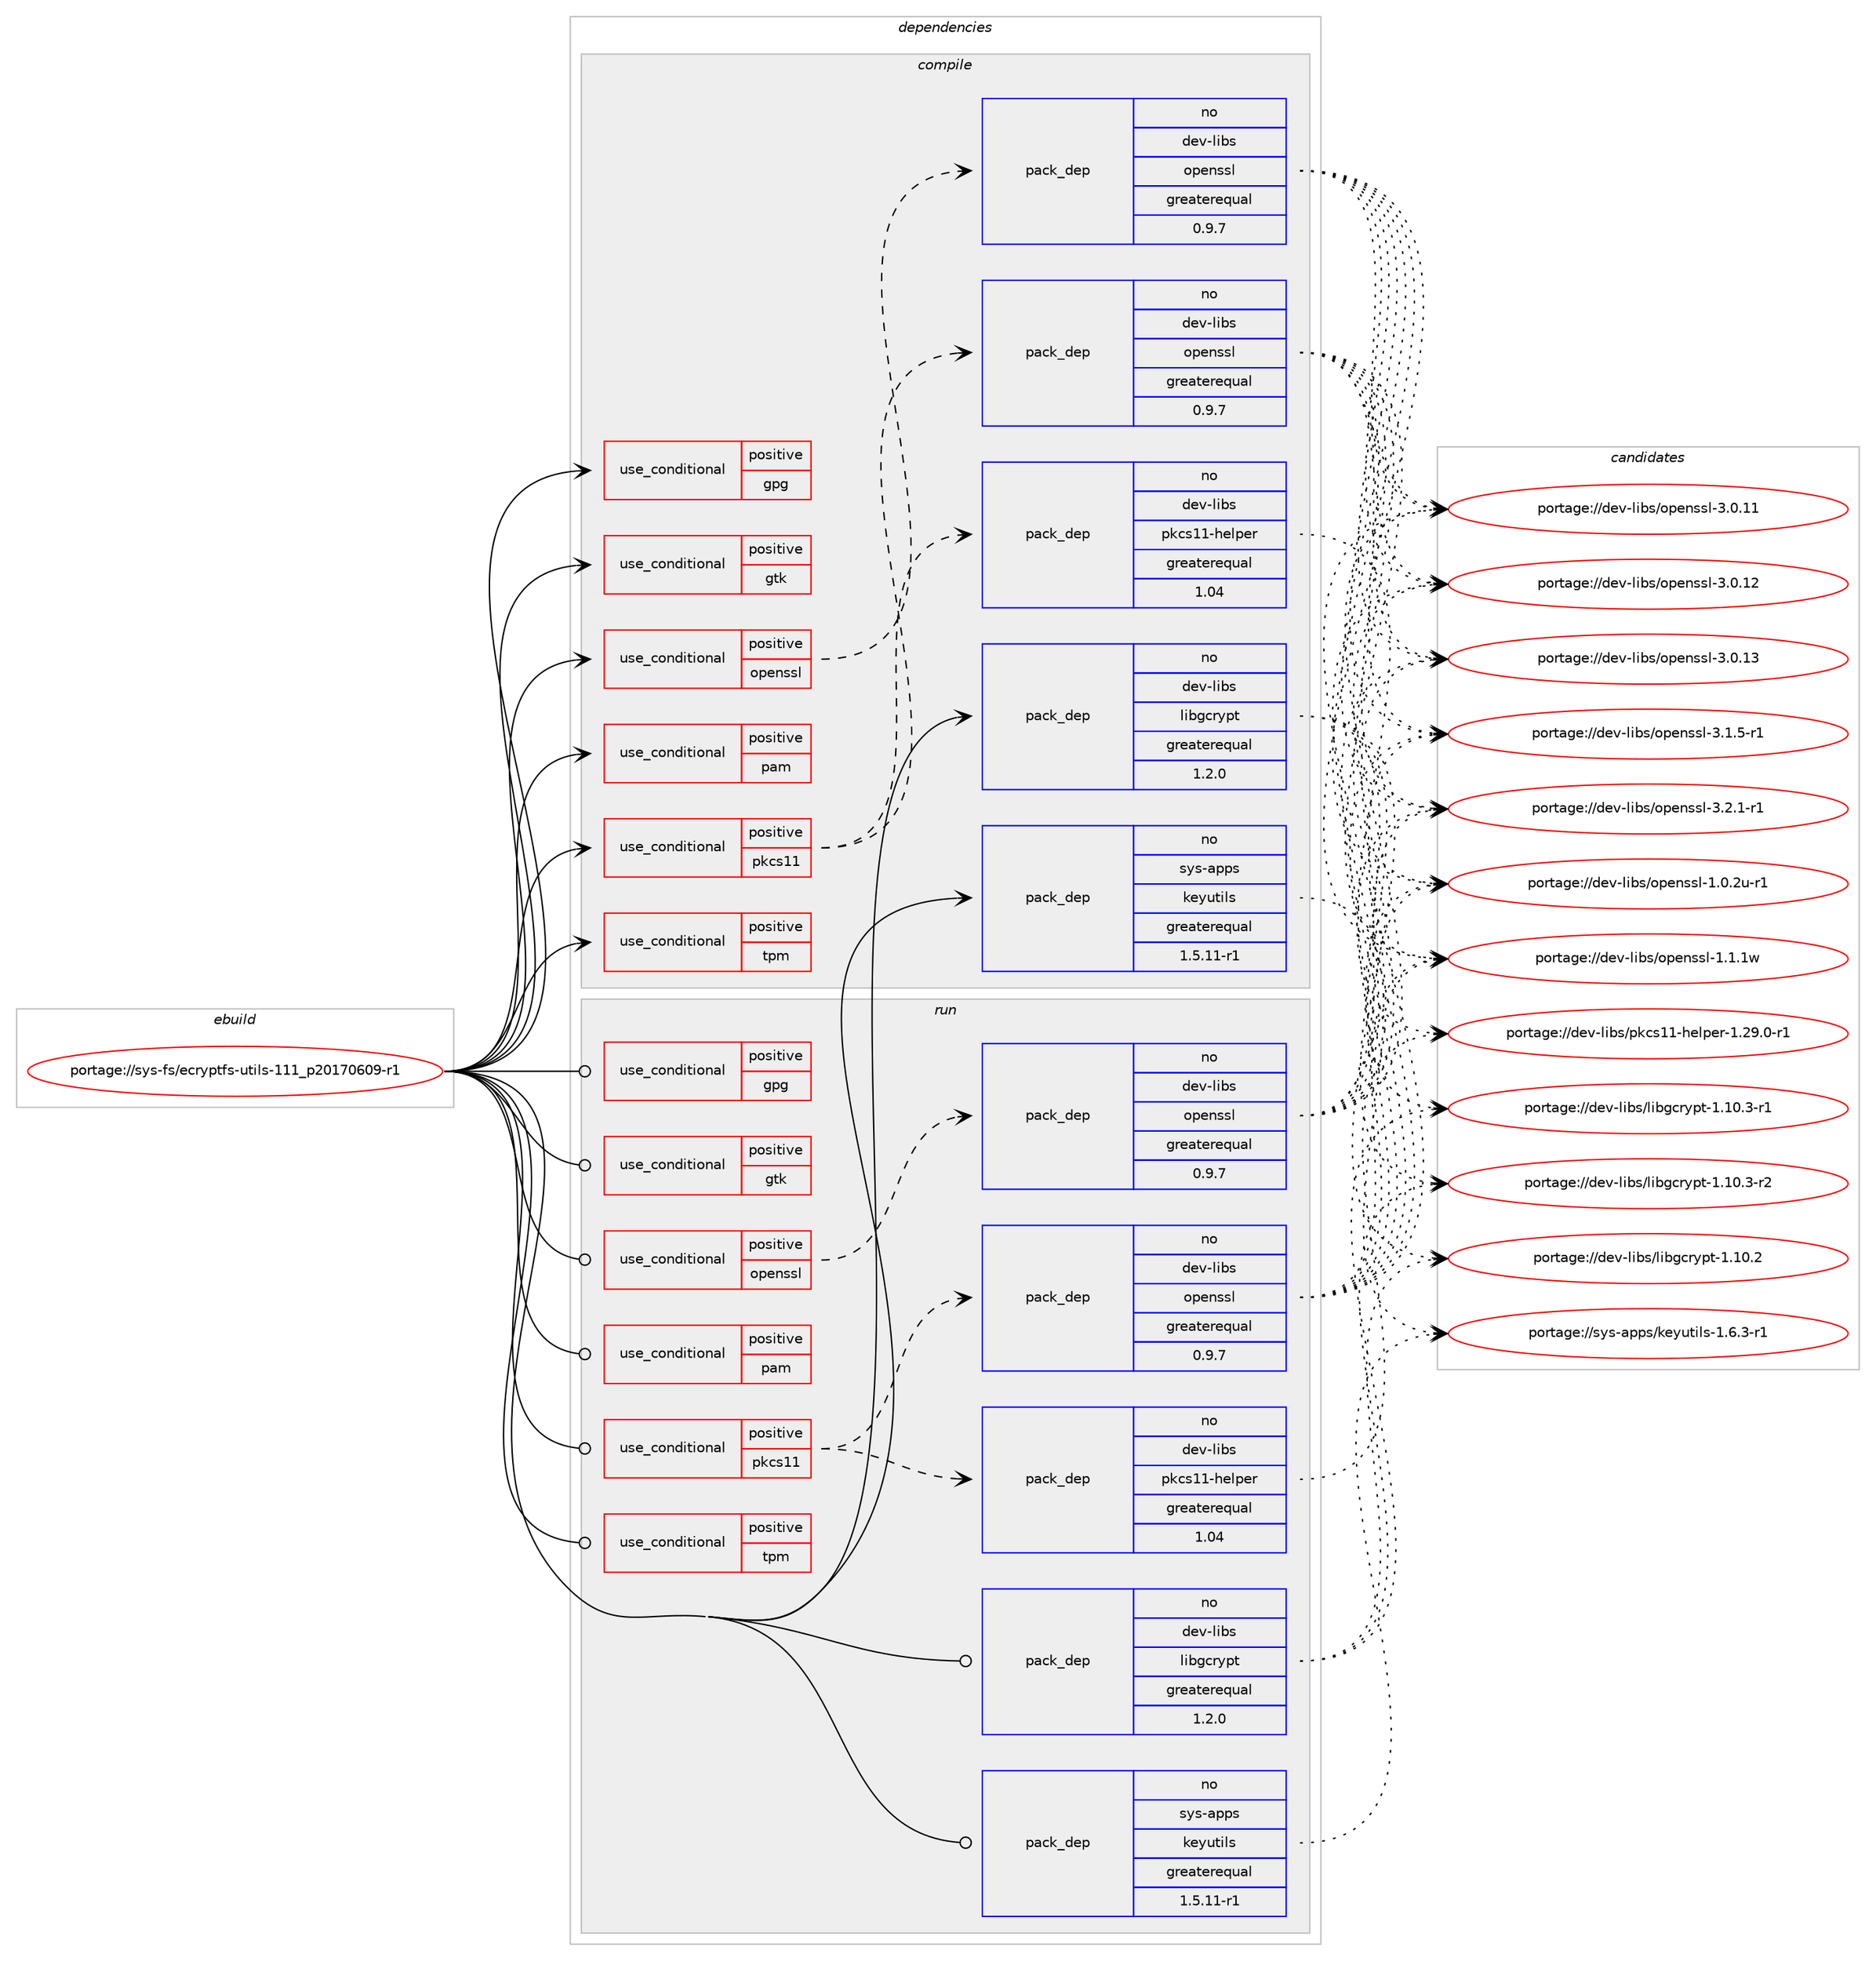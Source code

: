 digraph prolog {

# *************
# Graph options
# *************

newrank=true;
concentrate=true;
compound=true;
graph [rankdir=LR,fontname=Helvetica,fontsize=10,ranksep=1.5];#, ranksep=2.5, nodesep=0.2];
edge  [arrowhead=vee];
node  [fontname=Helvetica,fontsize=10];

# **********
# The ebuild
# **********

subgraph cluster_leftcol {
color=gray;
rank=same;
label=<<i>ebuild</i>>;
id [label="portage://sys-fs/ecryptfs-utils-111_p20170609-r1", color=red, width=4, href="../sys-fs/ecryptfs-utils-111_p20170609-r1.svg"];
}

# ****************
# The dependencies
# ****************

subgraph cluster_midcol {
color=gray;
label=<<i>dependencies</i>>;
subgraph cluster_compile {
fillcolor="#eeeeee";
style=filled;
label=<<i>compile</i>>;
subgraph cond5808 {
dependency8075 [label=<<TABLE BORDER="0" CELLBORDER="1" CELLSPACING="0" CELLPADDING="4"><TR><TD ROWSPAN="3" CELLPADDING="10">use_conditional</TD></TR><TR><TD>positive</TD></TR><TR><TD>gpg</TD></TR></TABLE>>, shape=none, color=red];
# *** BEGIN UNKNOWN DEPENDENCY TYPE (TODO) ***
# dependency8075 -> package_dependency(portage://sys-fs/ecryptfs-utils-111_p20170609-r1,install,no,app-crypt,gpgme,none,[,,],any_same_slot,[])
# *** END UNKNOWN DEPENDENCY TYPE (TODO) ***

}
id:e -> dependency8075:w [weight=20,style="solid",arrowhead="vee"];
subgraph cond5809 {
dependency8076 [label=<<TABLE BORDER="0" CELLBORDER="1" CELLSPACING="0" CELLPADDING="4"><TR><TD ROWSPAN="3" CELLPADDING="10">use_conditional</TD></TR><TR><TD>positive</TD></TR><TR><TD>gtk</TD></TR></TABLE>>, shape=none, color=red];
# *** BEGIN UNKNOWN DEPENDENCY TYPE (TODO) ***
# dependency8076 -> package_dependency(portage://sys-fs/ecryptfs-utils-111_p20170609-r1,install,no,x11-libs,gtk+,none,[,,],[slot(2)],[])
# *** END UNKNOWN DEPENDENCY TYPE (TODO) ***

}
id:e -> dependency8076:w [weight=20,style="solid",arrowhead="vee"];
subgraph cond5810 {
dependency8077 [label=<<TABLE BORDER="0" CELLBORDER="1" CELLSPACING="0" CELLPADDING="4"><TR><TD ROWSPAN="3" CELLPADDING="10">use_conditional</TD></TR><TR><TD>positive</TD></TR><TR><TD>openssl</TD></TR></TABLE>>, shape=none, color=red];
subgraph pack2197 {
dependency8078 [label=<<TABLE BORDER="0" CELLBORDER="1" CELLSPACING="0" CELLPADDING="4" WIDTH="220"><TR><TD ROWSPAN="6" CELLPADDING="30">pack_dep</TD></TR><TR><TD WIDTH="110">no</TD></TR><TR><TD>dev-libs</TD></TR><TR><TD>openssl</TD></TR><TR><TD>greaterequal</TD></TR><TR><TD>0.9.7</TD></TR></TABLE>>, shape=none, color=blue];
}
dependency8077:e -> dependency8078:w [weight=20,style="dashed",arrowhead="vee"];
}
id:e -> dependency8077:w [weight=20,style="solid",arrowhead="vee"];
subgraph cond5811 {
dependency8079 [label=<<TABLE BORDER="0" CELLBORDER="1" CELLSPACING="0" CELLPADDING="4"><TR><TD ROWSPAN="3" CELLPADDING="10">use_conditional</TD></TR><TR><TD>positive</TD></TR><TR><TD>pam</TD></TR></TABLE>>, shape=none, color=red];
# *** BEGIN UNKNOWN DEPENDENCY TYPE (TODO) ***
# dependency8079 -> package_dependency(portage://sys-fs/ecryptfs-utils-111_p20170609-r1,install,no,sys-libs,pam,none,[,,],[],[])
# *** END UNKNOWN DEPENDENCY TYPE (TODO) ***

}
id:e -> dependency8079:w [weight=20,style="solid",arrowhead="vee"];
subgraph cond5812 {
dependency8080 [label=<<TABLE BORDER="0" CELLBORDER="1" CELLSPACING="0" CELLPADDING="4"><TR><TD ROWSPAN="3" CELLPADDING="10">use_conditional</TD></TR><TR><TD>positive</TD></TR><TR><TD>pkcs11</TD></TR></TABLE>>, shape=none, color=red];
subgraph pack2198 {
dependency8081 [label=<<TABLE BORDER="0" CELLBORDER="1" CELLSPACING="0" CELLPADDING="4" WIDTH="220"><TR><TD ROWSPAN="6" CELLPADDING="30">pack_dep</TD></TR><TR><TD WIDTH="110">no</TD></TR><TR><TD>dev-libs</TD></TR><TR><TD>openssl</TD></TR><TR><TD>greaterequal</TD></TR><TR><TD>0.9.7</TD></TR></TABLE>>, shape=none, color=blue];
}
dependency8080:e -> dependency8081:w [weight=20,style="dashed",arrowhead="vee"];
subgraph pack2199 {
dependency8082 [label=<<TABLE BORDER="0" CELLBORDER="1" CELLSPACING="0" CELLPADDING="4" WIDTH="220"><TR><TD ROWSPAN="6" CELLPADDING="30">pack_dep</TD></TR><TR><TD WIDTH="110">no</TD></TR><TR><TD>dev-libs</TD></TR><TR><TD>pkcs11-helper</TD></TR><TR><TD>greaterequal</TD></TR><TR><TD>1.04</TD></TR></TABLE>>, shape=none, color=blue];
}
dependency8080:e -> dependency8082:w [weight=20,style="dashed",arrowhead="vee"];
}
id:e -> dependency8080:w [weight=20,style="solid",arrowhead="vee"];
subgraph cond5813 {
dependency8083 [label=<<TABLE BORDER="0" CELLBORDER="1" CELLSPACING="0" CELLPADDING="4"><TR><TD ROWSPAN="3" CELLPADDING="10">use_conditional</TD></TR><TR><TD>positive</TD></TR><TR><TD>tpm</TD></TR></TABLE>>, shape=none, color=red];
# *** BEGIN UNKNOWN DEPENDENCY TYPE (TODO) ***
# dependency8083 -> package_dependency(portage://sys-fs/ecryptfs-utils-111_p20170609-r1,install,no,app-crypt,trousers,none,[,,],[],[])
# *** END UNKNOWN DEPENDENCY TYPE (TODO) ***

}
id:e -> dependency8083:w [weight=20,style="solid",arrowhead="vee"];
# *** BEGIN UNKNOWN DEPENDENCY TYPE (TODO) ***
# id -> package_dependency(portage://sys-fs/ecryptfs-utils-111_p20170609-r1,install,no,dev-libs,glib,none,[,,],[slot(2)],[])
# *** END UNKNOWN DEPENDENCY TYPE (TODO) ***

subgraph pack2200 {
dependency8084 [label=<<TABLE BORDER="0" CELLBORDER="1" CELLSPACING="0" CELLPADDING="4" WIDTH="220"><TR><TD ROWSPAN="6" CELLPADDING="30">pack_dep</TD></TR><TR><TD WIDTH="110">no</TD></TR><TR><TD>dev-libs</TD></TR><TR><TD>libgcrypt</TD></TR><TR><TD>greaterequal</TD></TR><TR><TD>1.2.0</TD></TR></TABLE>>, shape=none, color=blue];
}
id:e -> dependency8084:w [weight=20,style="solid",arrowhead="vee"];
# *** BEGIN UNKNOWN DEPENDENCY TYPE (TODO) ***
# id -> package_dependency(portage://sys-fs/ecryptfs-utils-111_p20170609-r1,install,no,dev-libs,nss,none,[,,],[],[])
# *** END UNKNOWN DEPENDENCY TYPE (TODO) ***

subgraph pack2201 {
dependency8085 [label=<<TABLE BORDER="0" CELLBORDER="1" CELLSPACING="0" CELLPADDING="4" WIDTH="220"><TR><TD ROWSPAN="6" CELLPADDING="30">pack_dep</TD></TR><TR><TD WIDTH="110">no</TD></TR><TR><TD>sys-apps</TD></TR><TR><TD>keyutils</TD></TR><TR><TD>greaterequal</TD></TR><TR><TD>1.5.11-r1</TD></TR></TABLE>>, shape=none, color=blue];
}
id:e -> dependency8085:w [weight=20,style="solid",arrowhead="vee"];
# *** BEGIN UNKNOWN DEPENDENCY TYPE (TODO) ***
# id -> package_dependency(portage://sys-fs/ecryptfs-utils-111_p20170609-r1,install,no,sys-process,lsof,none,[,,],[],[])
# *** END UNKNOWN DEPENDENCY TYPE (TODO) ***

}
subgraph cluster_compileandrun {
fillcolor="#eeeeee";
style=filled;
label=<<i>compile and run</i>>;
}
subgraph cluster_run {
fillcolor="#eeeeee";
style=filled;
label=<<i>run</i>>;
subgraph cond5814 {
dependency8086 [label=<<TABLE BORDER="0" CELLBORDER="1" CELLSPACING="0" CELLPADDING="4"><TR><TD ROWSPAN="3" CELLPADDING="10">use_conditional</TD></TR><TR><TD>positive</TD></TR><TR><TD>gpg</TD></TR></TABLE>>, shape=none, color=red];
# *** BEGIN UNKNOWN DEPENDENCY TYPE (TODO) ***
# dependency8086 -> package_dependency(portage://sys-fs/ecryptfs-utils-111_p20170609-r1,run,no,app-crypt,gpgme,none,[,,],any_same_slot,[])
# *** END UNKNOWN DEPENDENCY TYPE (TODO) ***

}
id:e -> dependency8086:w [weight=20,style="solid",arrowhead="odot"];
subgraph cond5815 {
dependency8087 [label=<<TABLE BORDER="0" CELLBORDER="1" CELLSPACING="0" CELLPADDING="4"><TR><TD ROWSPAN="3" CELLPADDING="10">use_conditional</TD></TR><TR><TD>positive</TD></TR><TR><TD>gtk</TD></TR></TABLE>>, shape=none, color=red];
# *** BEGIN UNKNOWN DEPENDENCY TYPE (TODO) ***
# dependency8087 -> package_dependency(portage://sys-fs/ecryptfs-utils-111_p20170609-r1,run,no,x11-libs,gtk+,none,[,,],[slot(2)],[])
# *** END UNKNOWN DEPENDENCY TYPE (TODO) ***

}
id:e -> dependency8087:w [weight=20,style="solid",arrowhead="odot"];
subgraph cond5816 {
dependency8088 [label=<<TABLE BORDER="0" CELLBORDER="1" CELLSPACING="0" CELLPADDING="4"><TR><TD ROWSPAN="3" CELLPADDING="10">use_conditional</TD></TR><TR><TD>positive</TD></TR><TR><TD>openssl</TD></TR></TABLE>>, shape=none, color=red];
subgraph pack2202 {
dependency8089 [label=<<TABLE BORDER="0" CELLBORDER="1" CELLSPACING="0" CELLPADDING="4" WIDTH="220"><TR><TD ROWSPAN="6" CELLPADDING="30">pack_dep</TD></TR><TR><TD WIDTH="110">no</TD></TR><TR><TD>dev-libs</TD></TR><TR><TD>openssl</TD></TR><TR><TD>greaterequal</TD></TR><TR><TD>0.9.7</TD></TR></TABLE>>, shape=none, color=blue];
}
dependency8088:e -> dependency8089:w [weight=20,style="dashed",arrowhead="vee"];
}
id:e -> dependency8088:w [weight=20,style="solid",arrowhead="odot"];
subgraph cond5817 {
dependency8090 [label=<<TABLE BORDER="0" CELLBORDER="1" CELLSPACING="0" CELLPADDING="4"><TR><TD ROWSPAN="3" CELLPADDING="10">use_conditional</TD></TR><TR><TD>positive</TD></TR><TR><TD>pam</TD></TR></TABLE>>, shape=none, color=red];
# *** BEGIN UNKNOWN DEPENDENCY TYPE (TODO) ***
# dependency8090 -> package_dependency(portage://sys-fs/ecryptfs-utils-111_p20170609-r1,run,no,sys-libs,pam,none,[,,],[],[])
# *** END UNKNOWN DEPENDENCY TYPE (TODO) ***

}
id:e -> dependency8090:w [weight=20,style="solid",arrowhead="odot"];
subgraph cond5818 {
dependency8091 [label=<<TABLE BORDER="0" CELLBORDER="1" CELLSPACING="0" CELLPADDING="4"><TR><TD ROWSPAN="3" CELLPADDING="10">use_conditional</TD></TR><TR><TD>positive</TD></TR><TR><TD>pkcs11</TD></TR></TABLE>>, shape=none, color=red];
subgraph pack2203 {
dependency8092 [label=<<TABLE BORDER="0" CELLBORDER="1" CELLSPACING="0" CELLPADDING="4" WIDTH="220"><TR><TD ROWSPAN="6" CELLPADDING="30">pack_dep</TD></TR><TR><TD WIDTH="110">no</TD></TR><TR><TD>dev-libs</TD></TR><TR><TD>openssl</TD></TR><TR><TD>greaterequal</TD></TR><TR><TD>0.9.7</TD></TR></TABLE>>, shape=none, color=blue];
}
dependency8091:e -> dependency8092:w [weight=20,style="dashed",arrowhead="vee"];
subgraph pack2204 {
dependency8093 [label=<<TABLE BORDER="0" CELLBORDER="1" CELLSPACING="0" CELLPADDING="4" WIDTH="220"><TR><TD ROWSPAN="6" CELLPADDING="30">pack_dep</TD></TR><TR><TD WIDTH="110">no</TD></TR><TR><TD>dev-libs</TD></TR><TR><TD>pkcs11-helper</TD></TR><TR><TD>greaterequal</TD></TR><TR><TD>1.04</TD></TR></TABLE>>, shape=none, color=blue];
}
dependency8091:e -> dependency8093:w [weight=20,style="dashed",arrowhead="vee"];
}
id:e -> dependency8091:w [weight=20,style="solid",arrowhead="odot"];
subgraph cond5819 {
dependency8094 [label=<<TABLE BORDER="0" CELLBORDER="1" CELLSPACING="0" CELLPADDING="4"><TR><TD ROWSPAN="3" CELLPADDING="10">use_conditional</TD></TR><TR><TD>positive</TD></TR><TR><TD>tpm</TD></TR></TABLE>>, shape=none, color=red];
# *** BEGIN UNKNOWN DEPENDENCY TYPE (TODO) ***
# dependency8094 -> package_dependency(portage://sys-fs/ecryptfs-utils-111_p20170609-r1,run,no,app-crypt,trousers,none,[,,],[],[])
# *** END UNKNOWN DEPENDENCY TYPE (TODO) ***

}
id:e -> dependency8094:w [weight=20,style="solid",arrowhead="odot"];
subgraph pack2205 {
dependency8095 [label=<<TABLE BORDER="0" CELLBORDER="1" CELLSPACING="0" CELLPADDING="4" WIDTH="220"><TR><TD ROWSPAN="6" CELLPADDING="30">pack_dep</TD></TR><TR><TD WIDTH="110">no</TD></TR><TR><TD>dev-libs</TD></TR><TR><TD>libgcrypt</TD></TR><TR><TD>greaterequal</TD></TR><TR><TD>1.2.0</TD></TR></TABLE>>, shape=none, color=blue];
}
id:e -> dependency8095:w [weight=20,style="solid",arrowhead="odot"];
# *** BEGIN UNKNOWN DEPENDENCY TYPE (TODO) ***
# id -> package_dependency(portage://sys-fs/ecryptfs-utils-111_p20170609-r1,run,no,dev-libs,nss,none,[,,],[],[])
# *** END UNKNOWN DEPENDENCY TYPE (TODO) ***

subgraph pack2206 {
dependency8096 [label=<<TABLE BORDER="0" CELLBORDER="1" CELLSPACING="0" CELLPADDING="4" WIDTH="220"><TR><TD ROWSPAN="6" CELLPADDING="30">pack_dep</TD></TR><TR><TD WIDTH="110">no</TD></TR><TR><TD>sys-apps</TD></TR><TR><TD>keyutils</TD></TR><TR><TD>greaterequal</TD></TR><TR><TD>1.5.11-r1</TD></TR></TABLE>>, shape=none, color=blue];
}
id:e -> dependency8096:w [weight=20,style="solid",arrowhead="odot"];
# *** BEGIN UNKNOWN DEPENDENCY TYPE (TODO) ***
# id -> package_dependency(portage://sys-fs/ecryptfs-utils-111_p20170609-r1,run,no,sys-process,lsof,none,[,,],[],[])
# *** END UNKNOWN DEPENDENCY TYPE (TODO) ***

}
}

# **************
# The candidates
# **************

subgraph cluster_choices {
rank=same;
color=gray;
label=<<i>candidates</i>>;

subgraph choice2197 {
color=black;
nodesep=1;
choice1001011184510810598115471111121011101151151084549464846501174511449 [label="portage://dev-libs/openssl-1.0.2u-r1", color=red, width=4,href="../dev-libs/openssl-1.0.2u-r1.svg"];
choice100101118451081059811547111112101110115115108454946494649119 [label="portage://dev-libs/openssl-1.1.1w", color=red, width=4,href="../dev-libs/openssl-1.1.1w.svg"];
choice10010111845108105981154711111210111011511510845514648464949 [label="portage://dev-libs/openssl-3.0.11", color=red, width=4,href="../dev-libs/openssl-3.0.11.svg"];
choice10010111845108105981154711111210111011511510845514648464950 [label="portage://dev-libs/openssl-3.0.12", color=red, width=4,href="../dev-libs/openssl-3.0.12.svg"];
choice10010111845108105981154711111210111011511510845514648464951 [label="portage://dev-libs/openssl-3.0.13", color=red, width=4,href="../dev-libs/openssl-3.0.13.svg"];
choice1001011184510810598115471111121011101151151084551464946534511449 [label="portage://dev-libs/openssl-3.1.5-r1", color=red, width=4,href="../dev-libs/openssl-3.1.5-r1.svg"];
choice1001011184510810598115471111121011101151151084551465046494511449 [label="portage://dev-libs/openssl-3.2.1-r1", color=red, width=4,href="../dev-libs/openssl-3.2.1-r1.svg"];
dependency8078:e -> choice1001011184510810598115471111121011101151151084549464846501174511449:w [style=dotted,weight="100"];
dependency8078:e -> choice100101118451081059811547111112101110115115108454946494649119:w [style=dotted,weight="100"];
dependency8078:e -> choice10010111845108105981154711111210111011511510845514648464949:w [style=dotted,weight="100"];
dependency8078:e -> choice10010111845108105981154711111210111011511510845514648464950:w [style=dotted,weight="100"];
dependency8078:e -> choice10010111845108105981154711111210111011511510845514648464951:w [style=dotted,weight="100"];
dependency8078:e -> choice1001011184510810598115471111121011101151151084551464946534511449:w [style=dotted,weight="100"];
dependency8078:e -> choice1001011184510810598115471111121011101151151084551465046494511449:w [style=dotted,weight="100"];
}
subgraph choice2198 {
color=black;
nodesep=1;
choice1001011184510810598115471111121011101151151084549464846501174511449 [label="portage://dev-libs/openssl-1.0.2u-r1", color=red, width=4,href="../dev-libs/openssl-1.0.2u-r1.svg"];
choice100101118451081059811547111112101110115115108454946494649119 [label="portage://dev-libs/openssl-1.1.1w", color=red, width=4,href="../dev-libs/openssl-1.1.1w.svg"];
choice10010111845108105981154711111210111011511510845514648464949 [label="portage://dev-libs/openssl-3.0.11", color=red, width=4,href="../dev-libs/openssl-3.0.11.svg"];
choice10010111845108105981154711111210111011511510845514648464950 [label="portage://dev-libs/openssl-3.0.12", color=red, width=4,href="../dev-libs/openssl-3.0.12.svg"];
choice10010111845108105981154711111210111011511510845514648464951 [label="portage://dev-libs/openssl-3.0.13", color=red, width=4,href="../dev-libs/openssl-3.0.13.svg"];
choice1001011184510810598115471111121011101151151084551464946534511449 [label="portage://dev-libs/openssl-3.1.5-r1", color=red, width=4,href="../dev-libs/openssl-3.1.5-r1.svg"];
choice1001011184510810598115471111121011101151151084551465046494511449 [label="portage://dev-libs/openssl-3.2.1-r1", color=red, width=4,href="../dev-libs/openssl-3.2.1-r1.svg"];
dependency8081:e -> choice1001011184510810598115471111121011101151151084549464846501174511449:w [style=dotted,weight="100"];
dependency8081:e -> choice100101118451081059811547111112101110115115108454946494649119:w [style=dotted,weight="100"];
dependency8081:e -> choice10010111845108105981154711111210111011511510845514648464949:w [style=dotted,weight="100"];
dependency8081:e -> choice10010111845108105981154711111210111011511510845514648464950:w [style=dotted,weight="100"];
dependency8081:e -> choice10010111845108105981154711111210111011511510845514648464951:w [style=dotted,weight="100"];
dependency8081:e -> choice1001011184510810598115471111121011101151151084551464946534511449:w [style=dotted,weight="100"];
dependency8081:e -> choice1001011184510810598115471111121011101151151084551465046494511449:w [style=dotted,weight="100"];
}
subgraph choice2199 {
color=black;
nodesep=1;
choice10010111845108105981154711210799115494945104101108112101114454946505746484511449 [label="portage://dev-libs/pkcs11-helper-1.29.0-r1", color=red, width=4,href="../dev-libs/pkcs11-helper-1.29.0-r1.svg"];
dependency8082:e -> choice10010111845108105981154711210799115494945104101108112101114454946505746484511449:w [style=dotted,weight="100"];
}
subgraph choice2200 {
color=black;
nodesep=1;
choice100101118451081059811547108105981039911412111211645494649484650 [label="portage://dev-libs/libgcrypt-1.10.2", color=red, width=4,href="../dev-libs/libgcrypt-1.10.2.svg"];
choice1001011184510810598115471081059810399114121112116454946494846514511449 [label="portage://dev-libs/libgcrypt-1.10.3-r1", color=red, width=4,href="../dev-libs/libgcrypt-1.10.3-r1.svg"];
choice1001011184510810598115471081059810399114121112116454946494846514511450 [label="portage://dev-libs/libgcrypt-1.10.3-r2", color=red, width=4,href="../dev-libs/libgcrypt-1.10.3-r2.svg"];
dependency8084:e -> choice100101118451081059811547108105981039911412111211645494649484650:w [style=dotted,weight="100"];
dependency8084:e -> choice1001011184510810598115471081059810399114121112116454946494846514511449:w [style=dotted,weight="100"];
dependency8084:e -> choice1001011184510810598115471081059810399114121112116454946494846514511450:w [style=dotted,weight="100"];
}
subgraph choice2201 {
color=black;
nodesep=1;
choice1151211154597112112115471071011211171161051081154549465446514511449 [label="portage://sys-apps/keyutils-1.6.3-r1", color=red, width=4,href="../sys-apps/keyutils-1.6.3-r1.svg"];
dependency8085:e -> choice1151211154597112112115471071011211171161051081154549465446514511449:w [style=dotted,weight="100"];
}
subgraph choice2202 {
color=black;
nodesep=1;
choice1001011184510810598115471111121011101151151084549464846501174511449 [label="portage://dev-libs/openssl-1.0.2u-r1", color=red, width=4,href="../dev-libs/openssl-1.0.2u-r1.svg"];
choice100101118451081059811547111112101110115115108454946494649119 [label="portage://dev-libs/openssl-1.1.1w", color=red, width=4,href="../dev-libs/openssl-1.1.1w.svg"];
choice10010111845108105981154711111210111011511510845514648464949 [label="portage://dev-libs/openssl-3.0.11", color=red, width=4,href="../dev-libs/openssl-3.0.11.svg"];
choice10010111845108105981154711111210111011511510845514648464950 [label="portage://dev-libs/openssl-3.0.12", color=red, width=4,href="../dev-libs/openssl-3.0.12.svg"];
choice10010111845108105981154711111210111011511510845514648464951 [label="portage://dev-libs/openssl-3.0.13", color=red, width=4,href="../dev-libs/openssl-3.0.13.svg"];
choice1001011184510810598115471111121011101151151084551464946534511449 [label="portage://dev-libs/openssl-3.1.5-r1", color=red, width=4,href="../dev-libs/openssl-3.1.5-r1.svg"];
choice1001011184510810598115471111121011101151151084551465046494511449 [label="portage://dev-libs/openssl-3.2.1-r1", color=red, width=4,href="../dev-libs/openssl-3.2.1-r1.svg"];
dependency8089:e -> choice1001011184510810598115471111121011101151151084549464846501174511449:w [style=dotted,weight="100"];
dependency8089:e -> choice100101118451081059811547111112101110115115108454946494649119:w [style=dotted,weight="100"];
dependency8089:e -> choice10010111845108105981154711111210111011511510845514648464949:w [style=dotted,weight="100"];
dependency8089:e -> choice10010111845108105981154711111210111011511510845514648464950:w [style=dotted,weight="100"];
dependency8089:e -> choice10010111845108105981154711111210111011511510845514648464951:w [style=dotted,weight="100"];
dependency8089:e -> choice1001011184510810598115471111121011101151151084551464946534511449:w [style=dotted,weight="100"];
dependency8089:e -> choice1001011184510810598115471111121011101151151084551465046494511449:w [style=dotted,weight="100"];
}
subgraph choice2203 {
color=black;
nodesep=1;
choice1001011184510810598115471111121011101151151084549464846501174511449 [label="portage://dev-libs/openssl-1.0.2u-r1", color=red, width=4,href="../dev-libs/openssl-1.0.2u-r1.svg"];
choice100101118451081059811547111112101110115115108454946494649119 [label="portage://dev-libs/openssl-1.1.1w", color=red, width=4,href="../dev-libs/openssl-1.1.1w.svg"];
choice10010111845108105981154711111210111011511510845514648464949 [label="portage://dev-libs/openssl-3.0.11", color=red, width=4,href="../dev-libs/openssl-3.0.11.svg"];
choice10010111845108105981154711111210111011511510845514648464950 [label="portage://dev-libs/openssl-3.0.12", color=red, width=4,href="../dev-libs/openssl-3.0.12.svg"];
choice10010111845108105981154711111210111011511510845514648464951 [label="portage://dev-libs/openssl-3.0.13", color=red, width=4,href="../dev-libs/openssl-3.0.13.svg"];
choice1001011184510810598115471111121011101151151084551464946534511449 [label="portage://dev-libs/openssl-3.1.5-r1", color=red, width=4,href="../dev-libs/openssl-3.1.5-r1.svg"];
choice1001011184510810598115471111121011101151151084551465046494511449 [label="portage://dev-libs/openssl-3.2.1-r1", color=red, width=4,href="../dev-libs/openssl-3.2.1-r1.svg"];
dependency8092:e -> choice1001011184510810598115471111121011101151151084549464846501174511449:w [style=dotted,weight="100"];
dependency8092:e -> choice100101118451081059811547111112101110115115108454946494649119:w [style=dotted,weight="100"];
dependency8092:e -> choice10010111845108105981154711111210111011511510845514648464949:w [style=dotted,weight="100"];
dependency8092:e -> choice10010111845108105981154711111210111011511510845514648464950:w [style=dotted,weight="100"];
dependency8092:e -> choice10010111845108105981154711111210111011511510845514648464951:w [style=dotted,weight="100"];
dependency8092:e -> choice1001011184510810598115471111121011101151151084551464946534511449:w [style=dotted,weight="100"];
dependency8092:e -> choice1001011184510810598115471111121011101151151084551465046494511449:w [style=dotted,weight="100"];
}
subgraph choice2204 {
color=black;
nodesep=1;
choice10010111845108105981154711210799115494945104101108112101114454946505746484511449 [label="portage://dev-libs/pkcs11-helper-1.29.0-r1", color=red, width=4,href="../dev-libs/pkcs11-helper-1.29.0-r1.svg"];
dependency8093:e -> choice10010111845108105981154711210799115494945104101108112101114454946505746484511449:w [style=dotted,weight="100"];
}
subgraph choice2205 {
color=black;
nodesep=1;
choice100101118451081059811547108105981039911412111211645494649484650 [label="portage://dev-libs/libgcrypt-1.10.2", color=red, width=4,href="../dev-libs/libgcrypt-1.10.2.svg"];
choice1001011184510810598115471081059810399114121112116454946494846514511449 [label="portage://dev-libs/libgcrypt-1.10.3-r1", color=red, width=4,href="../dev-libs/libgcrypt-1.10.3-r1.svg"];
choice1001011184510810598115471081059810399114121112116454946494846514511450 [label="portage://dev-libs/libgcrypt-1.10.3-r2", color=red, width=4,href="../dev-libs/libgcrypt-1.10.3-r2.svg"];
dependency8095:e -> choice100101118451081059811547108105981039911412111211645494649484650:w [style=dotted,weight="100"];
dependency8095:e -> choice1001011184510810598115471081059810399114121112116454946494846514511449:w [style=dotted,weight="100"];
dependency8095:e -> choice1001011184510810598115471081059810399114121112116454946494846514511450:w [style=dotted,weight="100"];
}
subgraph choice2206 {
color=black;
nodesep=1;
choice1151211154597112112115471071011211171161051081154549465446514511449 [label="portage://sys-apps/keyutils-1.6.3-r1", color=red, width=4,href="../sys-apps/keyutils-1.6.3-r1.svg"];
dependency8096:e -> choice1151211154597112112115471071011211171161051081154549465446514511449:w [style=dotted,weight="100"];
}
}

}
